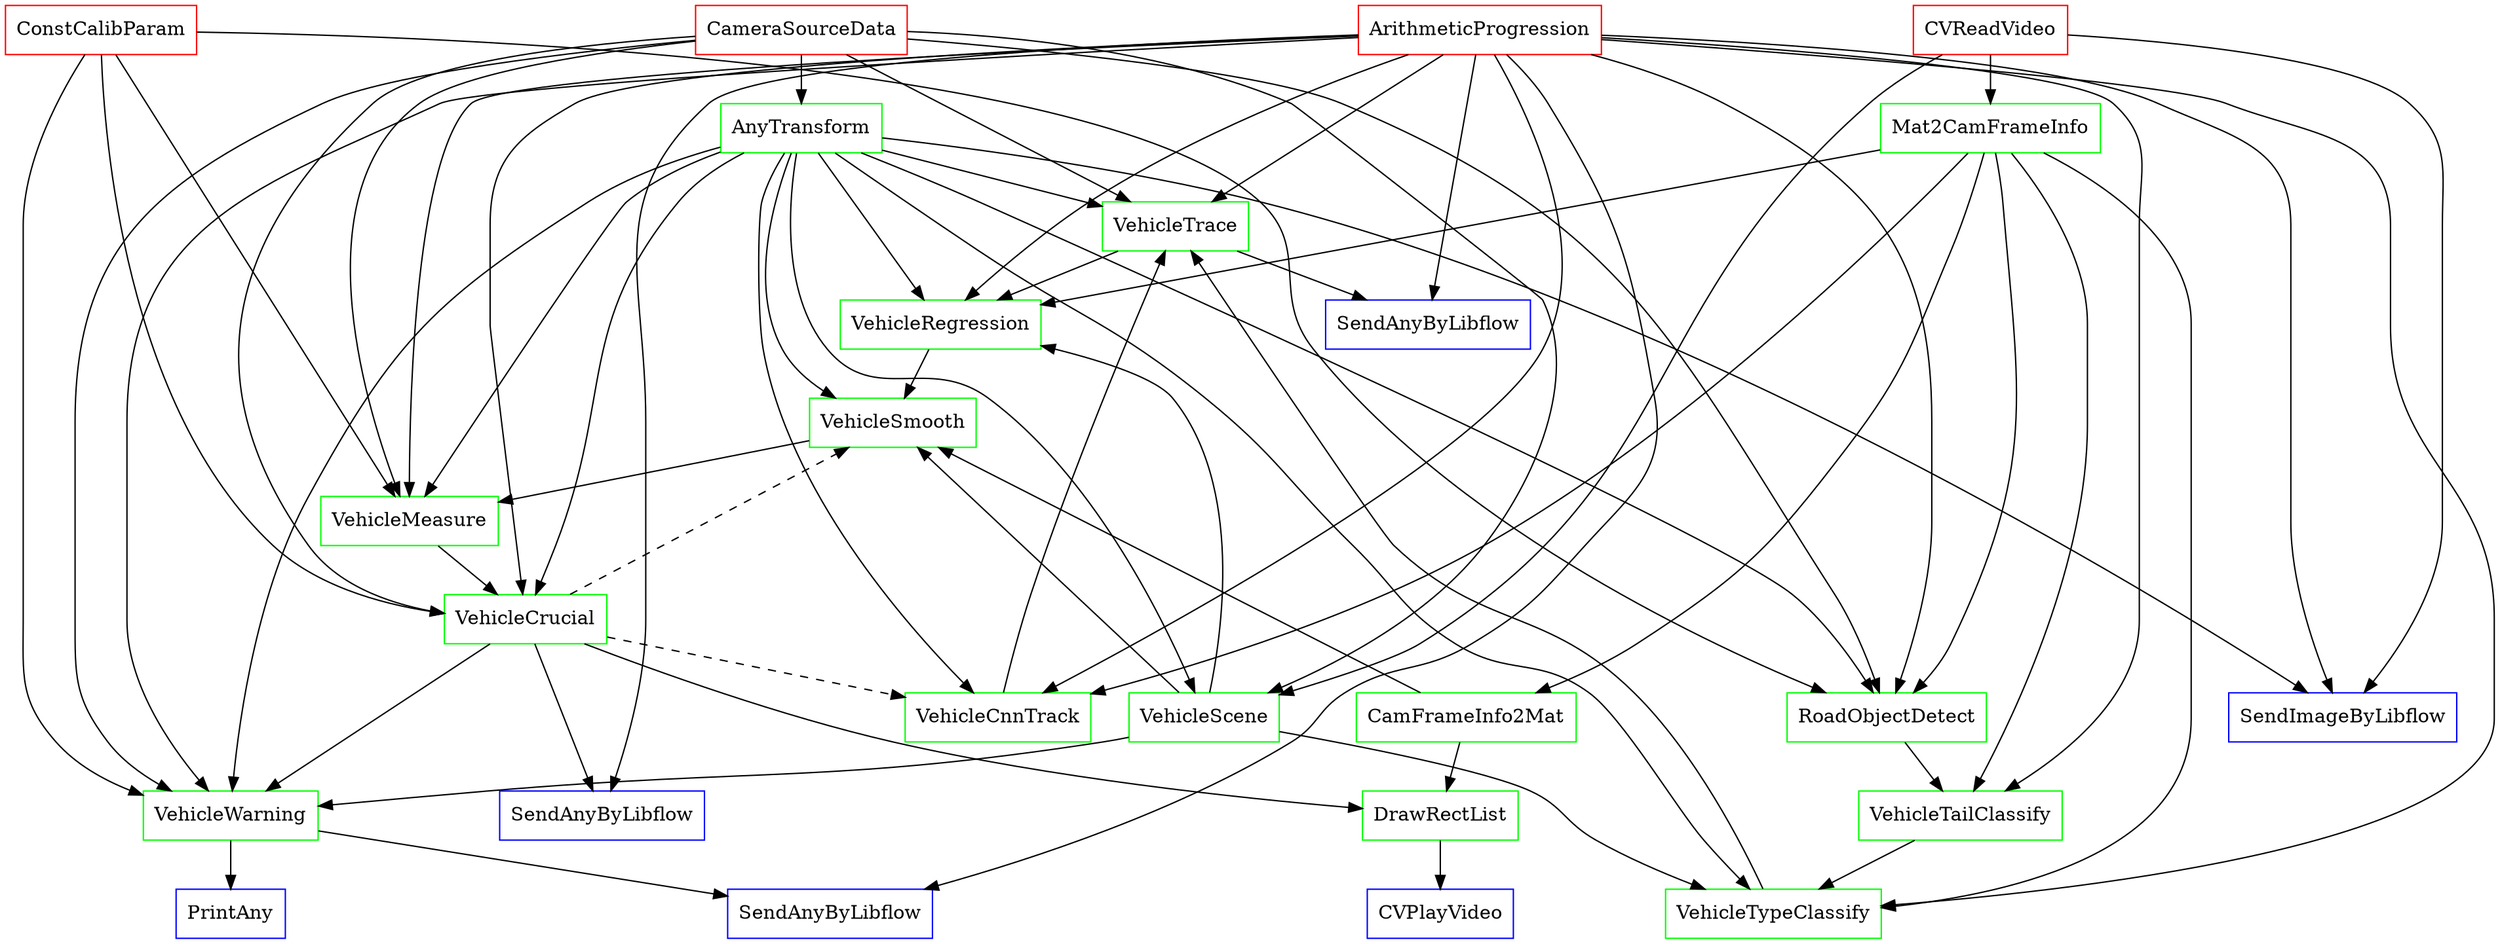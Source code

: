 digraph {
	subgraph G0 {
		G0N0 [label=VehicleTrace color=green shape=box]
		G0N1 [label=VehicleTypeClassify color=green shape=box]
		G0N2 [label=VehicleRegression color=green shape=box]
		G0N3 [label=VehicleMeasure color=green shape=box]
		G0N4 [label=VehicleWarning color=green shape=box]
		G0N5 [label=VehicleCrucial color=green shape=box]
		G0N6 [label=ConstCalibParam color=red shape=box]
		G0N7 [label=VehicleScene color=green shape=box]
		G0N8 [label=ArithmeticProgression color=red shape=box]
		G0N9 [label=VehicleTailClassify color=green shape=box]
		G0N10 [label=Mat2CamFrameInfo color=green shape=box]
		G0N11 [label=CamFrameInfo2Mat color=green shape=box]
		G0N12 [label=VehicleCnnTrack color=green shape=box]
		G0N13 [label=RoadObjectDetect color=green shape=box]
		G0N14 [label=VehicleSmooth color=green shape=box]
		G0N15 [label=PrintAny color=blue shape=box]
		G0N16 [label=DrawRectList color=green shape=box]
		G0N17 [label=CVPlayVideo color=blue shape=box]
		G0N18 [label=CVReadVideo color=red shape=box]
		G0N19 [label=CameraSourceData color=red shape=box]
		G0N20 [label=AnyTransform color=green shape=box]
		G0N21 [label=SendAnyByLibflow color=blue shape=box]
		G0N22 [label=SendImageByLibflow color=blue shape=box]
		G0N23 [label=SendAnyByLibflow color=blue shape=box]
		G0N24 [label=SendAnyByLibflow color=blue shape=box]
		G0N1 -> G0N0
		G0N0 -> G0N2
		G0N3 -> G0N5
		G0N5 -> G0N4
		G0N19 -> G0N7
		G0N7 -> G0N1
		G0N7 -> G0N2
		G0N19 -> G0N0
		G0N18 -> G0N7
		G0N8 -> G0N1
		G0N8 -> G0N0
		G0N8 -> G0N2
		G0N8 -> G0N3
		G0N8 -> G0N5
		G0N8 -> G0N4
		G0N19 -> G0N3
		G0N19 -> G0N4
		G0N19 -> G0N5
		G0N7 -> G0N4
		G0N6 -> G0N3
		G0N6 -> G0N5
		G0N6 -> G0N4
		G0N18 -> G0N10
		G0N10 -> G0N13
		G0N19 -> G0N13
		G0N8 -> G0N13
		G0N6 -> G0N13
		G0N10 -> G0N1
		G0N10 -> G0N2
		G0N19 -> G0N20
		G0N20 -> G0N7
		G0N20 -> G0N13
		G0N20 -> G0N1
		G0N20 -> G0N0
		G0N20 -> G0N2
		G0N20 -> G0N3
		G0N20 -> G0N5
		G0N20 -> G0N4
		G0N10 -> G0N9
		G0N8 -> G0N9
		G0N13 -> G0N9
		G0N9 -> G0N1
		G0N10 -> G0N11
		G0N14 -> G0N3
		G0N7 -> G0N14
		G0N2 -> G0N14
		G0N20 -> G0N14
		G0N12 -> G0N0
		G0N10 -> G0N12
		G0N11 -> G0N14
		G0N8 -> G0N12
		G0N20 -> G0N12
		G0N4 -> G0N15
		G0N5 -> G0N16
		G0N16 -> G0N17
		G0N11 -> G0N16
		G0N18 -> G0N22
		G0N8 -> G0N22
		G0N20 -> G0N22
		G0N5 -> G0N23
		G0N4 -> G0N21
		G0N8 -> G0N23
		G0N8 -> G0N21
		G0N0 -> G0N24
		G0N8 -> G0N24
		G0N5 -> G0N14 [style=dashed]
		G0N5 -> G0N12 [style=dashed]
		subgraph Sub0 {
			rank=same
			G0N19
			G0N18
			G0N8
			G0N6
		}
		subgraph Sub1 {
			rank=same
			G0N20
			G0N10
		}
		subgraph Sub2 {
			rank=same
			G0N7
			G0N22
			G0N13
			G0N11
			G0N12
		}
		subgraph Sub3 {
			rank=same
			G0N9
		}
		subgraph Sub4 {
			rank=same
			G0N1
		}
		subgraph Sub5 {
			rank=same
			G0N0
		}
		subgraph Sub6 {
			rank=same
			G0N2
			G0N24
		}
		subgraph Sub7 {
			rank=same
			G0N14
		}
		subgraph Sub8 {
			rank=same
			G0N3
		}
		subgraph Sub9 {
			rank=same
			G0N5
		}
		subgraph Sub10 {
			rank=same
			G0N4
			G0N16
			G0N23
		}
		subgraph Sub11 {
			rank=same
			G0N15
			G0N21
			G0N17
		}
	}
}
